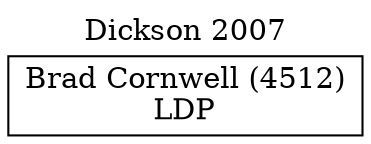 // House preference flow
digraph "Brad Cornwell (4512)_Dickson_2007" {
	graph [label="Dickson 2007" labelloc=t mclimit=10]
	node [shape=box]
	"Brad Cornwell (4512)" [label="Brad Cornwell (4512)
LDP"]
}
